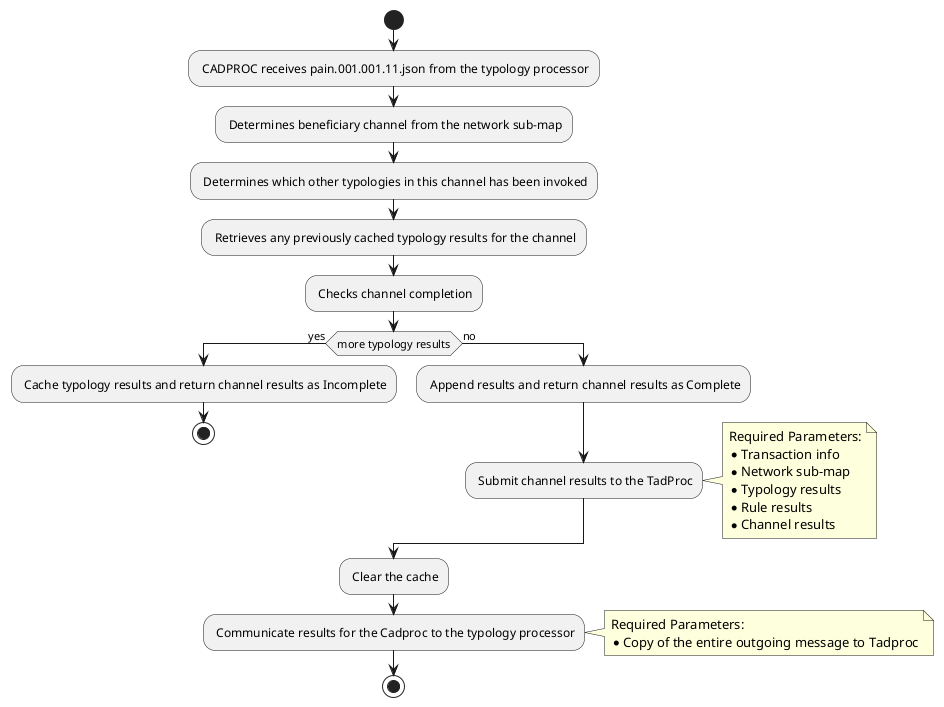 @startuml
start
: CADPROC receives pain.001.001.11.json from the typology processor;
: Determines beneficiary channel from the network sub-map;
: Determines which other typologies in this channel has been invoked;
: Retrieves any previously cached typology results for the channel;
: Checks channel completion;
if (more typology results) then (yes)
   : Cache typology results and return channel results as Incomplete;
    stop
else (no)
   : Append results and return channel results as Complete;
   : Submit channel results to the TadProc;
      note right
            Required Parameters:
            * Transaction info
            * Network sub-map 
            * Typology results 
            * Rule results
            * Channel results
        end note
  endif
: Clear the cache;
: Communicate results for the Cadproc to the typology processor;
   note right
            Required Parameters:
            * Copy of the entire outgoing message to Tadproc
        end note
stop
@enduml